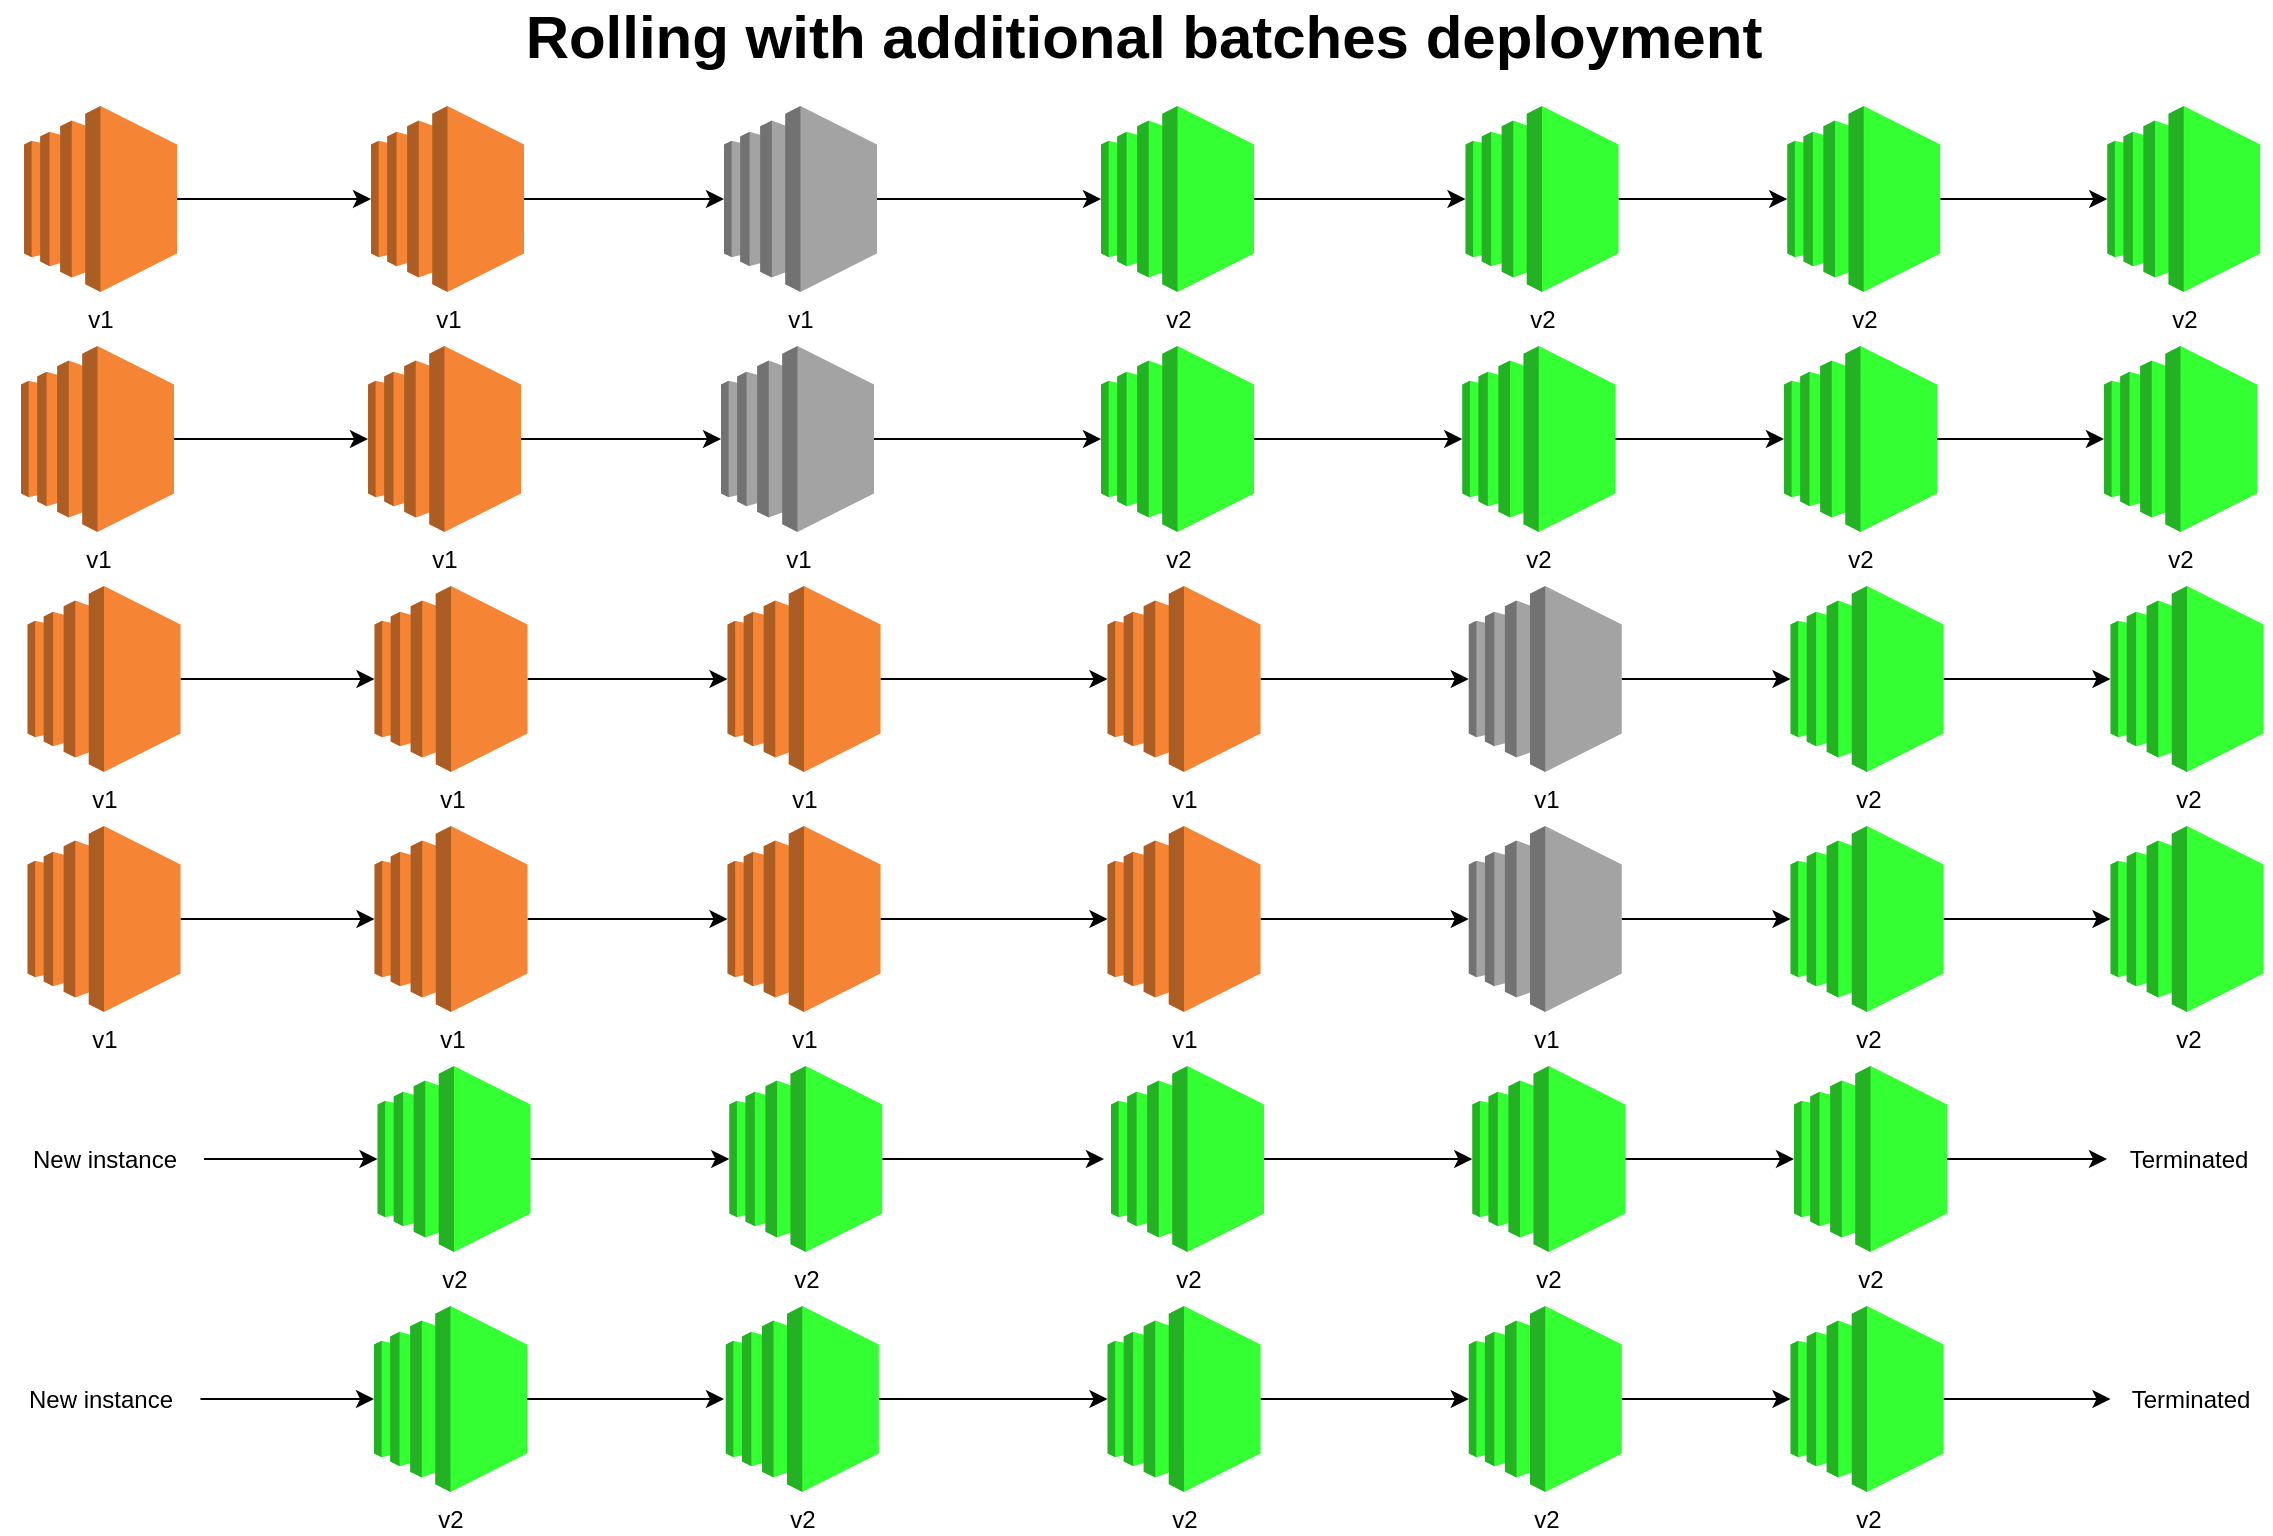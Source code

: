 <mxfile version="21.1.2" type="device">
  <diagram name="Page-1" id="Rck_diRTb7xteAQt73CQ">
    <mxGraphModel dx="2074" dy="854" grid="1" gridSize="10" guides="1" tooltips="1" connect="1" arrows="1" fold="1" page="1" pageScale="1" pageWidth="850" pageHeight="1100" math="0" shadow="0">
      <root>
        <mxCell id="0" />
        <mxCell id="1" parent="0" />
        <mxCell id="HZa0m9FP3mSwSl7YWpL0-22" style="edgeStyle=orthogonalEdgeStyle;rounded=0;orthogonalLoop=1;jettySize=auto;html=1;entryX=0;entryY=0.5;entryDx=0;entryDy=0;entryPerimeter=0;" parent="1" source="HZa0m9FP3mSwSl7YWpL0-17" target="HZa0m9FP3mSwSl7YWpL0-20" edge="1">
          <mxGeometry relative="1" as="geometry" />
        </mxCell>
        <mxCell id="HZa0m9FP3mSwSl7YWpL0-17" value="v1" style="outlineConnect=0;dashed=0;verticalLabelPosition=bottom;verticalAlign=top;align=center;html=1;shape=mxgraph.aws3.ec2;fillColor=#F58534;gradientColor=none;" parent="1" vertex="1">
          <mxGeometry x="250" y="320" width="76.5" height="93" as="geometry" />
        </mxCell>
        <mxCell id="HZa0m9FP3mSwSl7YWpL0-25" style="edgeStyle=orthogonalEdgeStyle;rounded=0;orthogonalLoop=1;jettySize=auto;html=1;" parent="1" source="HZa0m9FP3mSwSl7YWpL0-20" target="HZa0m9FP3mSwSl7YWpL0-24" edge="1">
          <mxGeometry relative="1" as="geometry" />
        </mxCell>
        <mxCell id="HZa0m9FP3mSwSl7YWpL0-20" value="v1" style="outlineConnect=0;dashed=0;verticalLabelPosition=bottom;verticalAlign=top;align=center;html=1;shape=mxgraph.aws3.ec2;fillColor=#f58534;gradientColor=none;" parent="1" vertex="1">
          <mxGeometry x="423.5" y="320" width="76.5" height="93" as="geometry" />
        </mxCell>
        <mxCell id="HZa0m9FP3mSwSl7YWpL0-56" style="edgeStyle=orthogonalEdgeStyle;rounded=0;orthogonalLoop=1;jettySize=auto;html=1;entryX=0;entryY=0.5;entryDx=0;entryDy=0;entryPerimeter=0;" parent="1" source="HZa0m9FP3mSwSl7YWpL0-24" target="HZa0m9FP3mSwSl7YWpL0-49" edge="1">
          <mxGeometry relative="1" as="geometry" />
        </mxCell>
        <mxCell id="HZa0m9FP3mSwSl7YWpL0-24" value="v1" style="outlineConnect=0;dashed=0;verticalLabelPosition=bottom;verticalAlign=top;align=center;html=1;shape=mxgraph.aws3.ec2;fillColor=#a3a3a3;gradientColor=none;" parent="1" vertex="1">
          <mxGeometry x="600" y="320" width="76.5" height="93" as="geometry" />
        </mxCell>
        <mxCell id="HZa0m9FP3mSwSl7YWpL0-28" style="edgeStyle=orthogonalEdgeStyle;rounded=0;orthogonalLoop=1;jettySize=auto;html=1;entryX=0;entryY=0.5;entryDx=0;entryDy=0;entryPerimeter=0;" parent="1" source="HZa0m9FP3mSwSl7YWpL0-29" target="HZa0m9FP3mSwSl7YWpL0-31" edge="1">
          <mxGeometry relative="1" as="geometry" />
        </mxCell>
        <mxCell id="HZa0m9FP3mSwSl7YWpL0-29" value="v1" style="outlineConnect=0;dashed=0;verticalLabelPosition=bottom;verticalAlign=top;align=center;html=1;shape=mxgraph.aws3.ec2;fillColor=#F58534;gradientColor=none;" parent="1" vertex="1">
          <mxGeometry x="248.5" y="440" width="76.5" height="93" as="geometry" />
        </mxCell>
        <mxCell id="HZa0m9FP3mSwSl7YWpL0-30" style="edgeStyle=orthogonalEdgeStyle;rounded=0;orthogonalLoop=1;jettySize=auto;html=1;" parent="1" source="HZa0m9FP3mSwSl7YWpL0-31" target="HZa0m9FP3mSwSl7YWpL0-32" edge="1">
          <mxGeometry relative="1" as="geometry" />
        </mxCell>
        <mxCell id="HZa0m9FP3mSwSl7YWpL0-31" value="v1" style="outlineConnect=0;dashed=0;verticalLabelPosition=bottom;verticalAlign=top;align=center;html=1;shape=mxgraph.aws3.ec2;fillColor=#f58534;gradientColor=none;" parent="1" vertex="1">
          <mxGeometry x="422" y="440" width="76.5" height="93" as="geometry" />
        </mxCell>
        <mxCell id="HZa0m9FP3mSwSl7YWpL0-57" style="edgeStyle=orthogonalEdgeStyle;rounded=0;orthogonalLoop=1;jettySize=auto;html=1;" parent="1" source="HZa0m9FP3mSwSl7YWpL0-32" target="HZa0m9FP3mSwSl7YWpL0-51" edge="1">
          <mxGeometry relative="1" as="geometry" />
        </mxCell>
        <mxCell id="HZa0m9FP3mSwSl7YWpL0-32" value="v1" style="outlineConnect=0;dashed=0;verticalLabelPosition=bottom;verticalAlign=top;align=center;html=1;shape=mxgraph.aws3.ec2;fillColor=#a3a3a3;gradientColor=none;" parent="1" vertex="1">
          <mxGeometry x="598.5" y="440" width="76.5" height="93" as="geometry" />
        </mxCell>
        <mxCell id="HZa0m9FP3mSwSl7YWpL0-33" style="edgeStyle=orthogonalEdgeStyle;rounded=0;orthogonalLoop=1;jettySize=auto;html=1;entryX=0;entryY=0.5;entryDx=0;entryDy=0;entryPerimeter=0;" parent="1" source="HZa0m9FP3mSwSl7YWpL0-34" target="HZa0m9FP3mSwSl7YWpL0-36" edge="1">
          <mxGeometry relative="1" as="geometry" />
        </mxCell>
        <mxCell id="HZa0m9FP3mSwSl7YWpL0-34" value="v1" style="outlineConnect=0;dashed=0;verticalLabelPosition=bottom;verticalAlign=top;align=center;html=1;shape=mxgraph.aws3.ec2;fillColor=#F58534;gradientColor=none;" parent="1" vertex="1">
          <mxGeometry x="251.75" y="560" width="76.5" height="93" as="geometry" />
        </mxCell>
        <mxCell id="HZa0m9FP3mSwSl7YWpL0-35" style="edgeStyle=orthogonalEdgeStyle;rounded=0;orthogonalLoop=1;jettySize=auto;html=1;" parent="1" source="HZa0m9FP3mSwSl7YWpL0-36" target="HZa0m9FP3mSwSl7YWpL0-37" edge="1">
          <mxGeometry relative="1" as="geometry" />
        </mxCell>
        <mxCell id="HZa0m9FP3mSwSl7YWpL0-36" value="v1" style="outlineConnect=0;dashed=0;verticalLabelPosition=bottom;verticalAlign=top;align=center;html=1;shape=mxgraph.aws3.ec2;fillColor=#f58534;gradientColor=none;" parent="1" vertex="1">
          <mxGeometry x="425.25" y="560" width="76.5" height="93" as="geometry" />
        </mxCell>
        <mxCell id="HZa0m9FP3mSwSl7YWpL0-58" style="edgeStyle=orthogonalEdgeStyle;rounded=0;orthogonalLoop=1;jettySize=auto;html=1;entryX=0;entryY=0.5;entryDx=0;entryDy=0;entryPerimeter=0;" parent="1" source="HZa0m9FP3mSwSl7YWpL0-37" target="HZa0m9FP3mSwSl7YWpL0-53" edge="1">
          <mxGeometry relative="1" as="geometry" />
        </mxCell>
        <mxCell id="HZa0m9FP3mSwSl7YWpL0-37" value="v1" style="outlineConnect=0;dashed=0;verticalLabelPosition=bottom;verticalAlign=top;align=center;html=1;shape=mxgraph.aws3.ec2;fillColor=#f58534;gradientColor=none;" parent="1" vertex="1">
          <mxGeometry x="601.75" y="560" width="76.5" height="93" as="geometry" />
        </mxCell>
        <mxCell id="HZa0m9FP3mSwSl7YWpL0-38" style="edgeStyle=orthogonalEdgeStyle;rounded=0;orthogonalLoop=1;jettySize=auto;html=1;entryX=0;entryY=0.5;entryDx=0;entryDy=0;entryPerimeter=0;" parent="1" source="HZa0m9FP3mSwSl7YWpL0-39" target="HZa0m9FP3mSwSl7YWpL0-41" edge="1">
          <mxGeometry relative="1" as="geometry" />
        </mxCell>
        <mxCell id="HZa0m9FP3mSwSl7YWpL0-39" value="v1" style="outlineConnect=0;dashed=0;verticalLabelPosition=bottom;verticalAlign=top;align=center;html=1;shape=mxgraph.aws3.ec2;fillColor=#F58534;gradientColor=none;" parent="1" vertex="1">
          <mxGeometry x="251.75" y="680" width="76.5" height="93" as="geometry" />
        </mxCell>
        <mxCell id="HZa0m9FP3mSwSl7YWpL0-40" style="edgeStyle=orthogonalEdgeStyle;rounded=0;orthogonalLoop=1;jettySize=auto;html=1;" parent="1" source="HZa0m9FP3mSwSl7YWpL0-41" target="HZa0m9FP3mSwSl7YWpL0-42" edge="1">
          <mxGeometry relative="1" as="geometry" />
        </mxCell>
        <mxCell id="HZa0m9FP3mSwSl7YWpL0-41" value="v1" style="outlineConnect=0;dashed=0;verticalLabelPosition=bottom;verticalAlign=top;align=center;html=1;shape=mxgraph.aws3.ec2;fillColor=#f58534;gradientColor=none;" parent="1" vertex="1">
          <mxGeometry x="425.25" y="680" width="76.5" height="93" as="geometry" />
        </mxCell>
        <mxCell id="HZa0m9FP3mSwSl7YWpL0-59" style="edgeStyle=orthogonalEdgeStyle;rounded=0;orthogonalLoop=1;jettySize=auto;html=1;entryX=0;entryY=0.5;entryDx=0;entryDy=0;entryPerimeter=0;" parent="1" source="HZa0m9FP3mSwSl7YWpL0-42" target="HZa0m9FP3mSwSl7YWpL0-55" edge="1">
          <mxGeometry relative="1" as="geometry" />
        </mxCell>
        <mxCell id="HZa0m9FP3mSwSl7YWpL0-42" value="v1" style="outlineConnect=0;dashed=0;verticalLabelPosition=bottom;verticalAlign=top;align=center;html=1;shape=mxgraph.aws3.ec2;fillColor=#f58534;gradientColor=none;" parent="1" vertex="1">
          <mxGeometry x="601.75" y="680" width="76.5" height="93" as="geometry" />
        </mxCell>
        <mxCell id="HZa0m9FP3mSwSl7YWpL0-43" value="Rolling with additional batches deployment" style="text;html=1;strokeColor=none;fillColor=none;align=center;verticalAlign=middle;whiteSpace=wrap;rounded=0;fontSize=30;fontStyle=1" parent="1" vertex="1">
          <mxGeometry x="248.5" y="270" width="1121.5" height="30" as="geometry" />
        </mxCell>
        <mxCell id="HZa0m9FP3mSwSl7YWpL0-67" style="edgeStyle=orthogonalEdgeStyle;rounded=0;orthogonalLoop=1;jettySize=auto;html=1;entryX=0;entryY=0.5;entryDx=0;entryDy=0;entryPerimeter=0;" parent="1" source="HZa0m9FP3mSwSl7YWpL0-49" target="HZa0m9FP3mSwSl7YWpL0-60" edge="1">
          <mxGeometry relative="1" as="geometry" />
        </mxCell>
        <mxCell id="HZa0m9FP3mSwSl7YWpL0-49" value="v2" style="outlineConnect=0;dashed=0;verticalLabelPosition=bottom;verticalAlign=top;align=center;html=1;shape=mxgraph.aws3.ec2;fillColor=#33FF33;gradientColor=none;" parent="1" vertex="1">
          <mxGeometry x="788.5" y="320" width="76.5" height="93" as="geometry" />
        </mxCell>
        <mxCell id="HZa0m9FP3mSwSl7YWpL0-66" style="edgeStyle=orthogonalEdgeStyle;rounded=0;orthogonalLoop=1;jettySize=auto;html=1;entryX=0;entryY=0.5;entryDx=0;entryDy=0;entryPerimeter=0;" parent="1" source="HZa0m9FP3mSwSl7YWpL0-51" target="HZa0m9FP3mSwSl7YWpL0-61" edge="1">
          <mxGeometry relative="1" as="geometry" />
        </mxCell>
        <mxCell id="HZa0m9FP3mSwSl7YWpL0-51" value="v2" style="outlineConnect=0;dashed=0;verticalLabelPosition=bottom;verticalAlign=top;align=center;html=1;shape=mxgraph.aws3.ec2;fillColor=#33FF33;gradientColor=none;" parent="1" vertex="1">
          <mxGeometry x="788.5" y="440" width="76.5" height="93" as="geometry" />
        </mxCell>
        <mxCell id="HZa0m9FP3mSwSl7YWpL0-65" style="edgeStyle=orthogonalEdgeStyle;rounded=0;orthogonalLoop=1;jettySize=auto;html=1;entryX=0;entryY=0.5;entryDx=0;entryDy=0;entryPerimeter=0;" parent="1" source="HZa0m9FP3mSwSl7YWpL0-53" target="HZa0m9FP3mSwSl7YWpL0-62" edge="1">
          <mxGeometry relative="1" as="geometry" />
        </mxCell>
        <mxCell id="HZa0m9FP3mSwSl7YWpL0-53" value="v1" style="outlineConnect=0;dashed=0;verticalLabelPosition=bottom;verticalAlign=top;align=center;html=1;shape=mxgraph.aws3.ec2;fillColor=#f58534;gradientColor=none;" parent="1" vertex="1">
          <mxGeometry x="791.75" y="560" width="76.5" height="93" as="geometry" />
        </mxCell>
        <mxCell id="HZa0m9FP3mSwSl7YWpL0-64" style="edgeStyle=orthogonalEdgeStyle;rounded=0;orthogonalLoop=1;jettySize=auto;html=1;entryX=0;entryY=0.5;entryDx=0;entryDy=0;entryPerimeter=0;" parent="1" source="HZa0m9FP3mSwSl7YWpL0-55" target="HZa0m9FP3mSwSl7YWpL0-63" edge="1">
          <mxGeometry relative="1" as="geometry" />
        </mxCell>
        <mxCell id="HZa0m9FP3mSwSl7YWpL0-55" value="v1" style="outlineConnect=0;dashed=0;verticalLabelPosition=bottom;verticalAlign=top;align=center;html=1;shape=mxgraph.aws3.ec2;fillColor=#f58534;gradientColor=none;" parent="1" vertex="1">
          <mxGeometry x="791.75" y="680" width="76.5" height="93" as="geometry" />
        </mxCell>
        <mxCell id="jfRhlss4ofMKmIL098yf-21" style="edgeStyle=orthogonalEdgeStyle;rounded=0;orthogonalLoop=1;jettySize=auto;html=1;entryX=0;entryY=0.5;entryDx=0;entryDy=0;entryPerimeter=0;" edge="1" parent="1" source="HZa0m9FP3mSwSl7YWpL0-60" target="jfRhlss4ofMKmIL098yf-9">
          <mxGeometry relative="1" as="geometry" />
        </mxCell>
        <mxCell id="HZa0m9FP3mSwSl7YWpL0-60" value="v2" style="outlineConnect=0;dashed=0;verticalLabelPosition=bottom;verticalAlign=top;align=center;html=1;shape=mxgraph.aws3.ec2;fillColor=#33FF33;gradientColor=none;" parent="1" vertex="1">
          <mxGeometry x="970.75" y="320" width="76.5" height="93" as="geometry" />
        </mxCell>
        <mxCell id="jfRhlss4ofMKmIL098yf-22" style="edgeStyle=orthogonalEdgeStyle;rounded=0;orthogonalLoop=1;jettySize=auto;html=1;entryX=0;entryY=0.5;entryDx=0;entryDy=0;entryPerimeter=0;" edge="1" parent="1" source="HZa0m9FP3mSwSl7YWpL0-61" target="jfRhlss4ofMKmIL098yf-10">
          <mxGeometry relative="1" as="geometry" />
        </mxCell>
        <mxCell id="HZa0m9FP3mSwSl7YWpL0-61" value="v2" style="outlineConnect=0;dashed=0;verticalLabelPosition=bottom;verticalAlign=top;align=center;html=1;shape=mxgraph.aws3.ec2;fillColor=#33FF33;gradientColor=none;" parent="1" vertex="1">
          <mxGeometry x="969.13" y="440" width="76.5" height="93" as="geometry" />
        </mxCell>
        <mxCell id="jfRhlss4ofMKmIL098yf-23" style="edgeStyle=orthogonalEdgeStyle;rounded=0;orthogonalLoop=1;jettySize=auto;html=1;entryX=0;entryY=0.5;entryDx=0;entryDy=0;entryPerimeter=0;" edge="1" parent="1" source="HZa0m9FP3mSwSl7YWpL0-62" target="jfRhlss4ofMKmIL098yf-11">
          <mxGeometry relative="1" as="geometry" />
        </mxCell>
        <mxCell id="HZa0m9FP3mSwSl7YWpL0-62" value="v1" style="outlineConnect=0;dashed=0;verticalLabelPosition=bottom;verticalAlign=top;align=center;html=1;shape=mxgraph.aws3.ec2;fillColor=#a3a3a3;gradientColor=none;" parent="1" vertex="1">
          <mxGeometry x="972.38" y="560" width="76.5" height="93" as="geometry" />
        </mxCell>
        <mxCell id="jfRhlss4ofMKmIL098yf-24" style="edgeStyle=orthogonalEdgeStyle;rounded=0;orthogonalLoop=1;jettySize=auto;html=1;entryX=0;entryY=0.5;entryDx=0;entryDy=0;entryPerimeter=0;" edge="1" parent="1" source="HZa0m9FP3mSwSl7YWpL0-63" target="jfRhlss4ofMKmIL098yf-12">
          <mxGeometry relative="1" as="geometry" />
        </mxCell>
        <mxCell id="HZa0m9FP3mSwSl7YWpL0-63" value="v1" style="outlineConnect=0;dashed=0;verticalLabelPosition=bottom;verticalAlign=top;align=center;html=1;shape=mxgraph.aws3.ec2;fillColor=#a3a3a3;gradientColor=none;" parent="1" vertex="1">
          <mxGeometry x="972.38" y="680" width="76.5" height="93" as="geometry" />
        </mxCell>
        <mxCell id="jfRhlss4ofMKmIL098yf-39" style="edgeStyle=orthogonalEdgeStyle;rounded=0;orthogonalLoop=1;jettySize=auto;html=1;entryX=0;entryY=0.5;entryDx=0;entryDy=0;entryPerimeter=0;" edge="1" parent="1" source="jfRhlss4ofMKmIL098yf-1" target="jfRhlss4ofMKmIL098yf-3">
          <mxGeometry relative="1" as="geometry" />
        </mxCell>
        <mxCell id="jfRhlss4ofMKmIL098yf-1" value="v2" style="outlineConnect=0;dashed=0;verticalLabelPosition=bottom;verticalAlign=top;align=center;html=1;shape=mxgraph.aws3.ec2;fillColor=#33FF33;gradientColor=none;" vertex="1" parent="1">
          <mxGeometry x="426.75" y="800" width="76.5" height="93" as="geometry" />
        </mxCell>
        <mxCell id="jfRhlss4ofMKmIL098yf-40" style="edgeStyle=orthogonalEdgeStyle;rounded=0;orthogonalLoop=1;jettySize=auto;html=1;" edge="1" parent="1" source="jfRhlss4ofMKmIL098yf-2">
          <mxGeometry relative="1" as="geometry">
            <mxPoint x="600" y="966.5" as="targetPoint" />
          </mxGeometry>
        </mxCell>
        <mxCell id="jfRhlss4ofMKmIL098yf-2" value="v2" style="outlineConnect=0;dashed=0;verticalLabelPosition=bottom;verticalAlign=top;align=center;html=1;shape=mxgraph.aws3.ec2;fillColor=#33ff33;gradientColor=none;" vertex="1" parent="1">
          <mxGeometry x="425" y="920" width="76.5" height="93" as="geometry" />
        </mxCell>
        <mxCell id="jfRhlss4ofMKmIL098yf-41" style="edgeStyle=orthogonalEdgeStyle;rounded=0;orthogonalLoop=1;jettySize=auto;html=1;" edge="1" parent="1" source="jfRhlss4ofMKmIL098yf-3">
          <mxGeometry relative="1" as="geometry">
            <mxPoint x="790" y="846.5" as="targetPoint" />
          </mxGeometry>
        </mxCell>
        <mxCell id="jfRhlss4ofMKmIL098yf-3" value="v2" style="outlineConnect=0;dashed=0;verticalLabelPosition=bottom;verticalAlign=top;align=center;html=1;shape=mxgraph.aws3.ec2;fillColor=#33FF33;gradientColor=none;" vertex="1" parent="1">
          <mxGeometry x="602.63" y="800" width="76.5" height="93" as="geometry" />
        </mxCell>
        <mxCell id="jfRhlss4ofMKmIL098yf-42" style="edgeStyle=orthogonalEdgeStyle;rounded=0;orthogonalLoop=1;jettySize=auto;html=1;entryX=0;entryY=0.5;entryDx=0;entryDy=0;entryPerimeter=0;" edge="1" parent="1" source="jfRhlss4ofMKmIL098yf-4" target="jfRhlss4ofMKmIL098yf-6">
          <mxGeometry relative="1" as="geometry" />
        </mxCell>
        <mxCell id="jfRhlss4ofMKmIL098yf-4" value="v2" style="outlineConnect=0;dashed=0;verticalLabelPosition=bottom;verticalAlign=top;align=center;html=1;shape=mxgraph.aws3.ec2;fillColor=#33ff33;gradientColor=none;" vertex="1" parent="1">
          <mxGeometry x="600.88" y="920" width="76.5" height="93" as="geometry" />
        </mxCell>
        <mxCell id="jfRhlss4ofMKmIL098yf-43" style="edgeStyle=orthogonalEdgeStyle;rounded=0;orthogonalLoop=1;jettySize=auto;html=1;entryX=0;entryY=0.5;entryDx=0;entryDy=0;entryPerimeter=0;" edge="1" parent="1" source="jfRhlss4ofMKmIL098yf-5" target="jfRhlss4ofMKmIL098yf-7">
          <mxGeometry relative="1" as="geometry" />
        </mxCell>
        <mxCell id="jfRhlss4ofMKmIL098yf-5" value="v2" style="outlineConnect=0;dashed=0;verticalLabelPosition=bottom;verticalAlign=top;align=center;html=1;shape=mxgraph.aws3.ec2;fillColor=#33FF33;gradientColor=none;" vertex="1" parent="1">
          <mxGeometry x="793.5" y="800" width="76.5" height="93" as="geometry" />
        </mxCell>
        <mxCell id="jfRhlss4ofMKmIL098yf-44" style="edgeStyle=orthogonalEdgeStyle;rounded=0;orthogonalLoop=1;jettySize=auto;html=1;entryX=0;entryY=0.5;entryDx=0;entryDy=0;entryPerimeter=0;" edge="1" parent="1" source="jfRhlss4ofMKmIL098yf-6" target="jfRhlss4ofMKmIL098yf-8">
          <mxGeometry relative="1" as="geometry" />
        </mxCell>
        <mxCell id="jfRhlss4ofMKmIL098yf-6" value="v2" style="outlineConnect=0;dashed=0;verticalLabelPosition=bottom;verticalAlign=top;align=center;html=1;shape=mxgraph.aws3.ec2;fillColor=#33ff33;gradientColor=none;" vertex="1" parent="1">
          <mxGeometry x="791.75" y="920" width="76.5" height="93" as="geometry" />
        </mxCell>
        <mxCell id="jfRhlss4ofMKmIL098yf-25" style="edgeStyle=orthogonalEdgeStyle;rounded=0;orthogonalLoop=1;jettySize=auto;html=1;entryX=0;entryY=0.5;entryDx=0;entryDy=0;entryPerimeter=0;" edge="1" parent="1" source="jfRhlss4ofMKmIL098yf-7" target="jfRhlss4ofMKmIL098yf-13">
          <mxGeometry relative="1" as="geometry" />
        </mxCell>
        <mxCell id="jfRhlss4ofMKmIL098yf-7" value="v2" style="outlineConnect=0;dashed=0;verticalLabelPosition=bottom;verticalAlign=top;align=center;html=1;shape=mxgraph.aws3.ec2;fillColor=#33FF33;gradientColor=none;" vertex="1" parent="1">
          <mxGeometry x="974.13" y="800" width="76.5" height="93" as="geometry" />
        </mxCell>
        <mxCell id="jfRhlss4ofMKmIL098yf-26" style="edgeStyle=orthogonalEdgeStyle;rounded=0;orthogonalLoop=1;jettySize=auto;html=1;entryX=0;entryY=0.5;entryDx=0;entryDy=0;entryPerimeter=0;" edge="1" parent="1" source="jfRhlss4ofMKmIL098yf-8" target="jfRhlss4ofMKmIL098yf-14">
          <mxGeometry relative="1" as="geometry" />
        </mxCell>
        <mxCell id="jfRhlss4ofMKmIL098yf-8" value="v2" style="outlineConnect=0;dashed=0;verticalLabelPosition=bottom;verticalAlign=top;align=center;html=1;shape=mxgraph.aws3.ec2;fillColor=#33ff33;gradientColor=none;" vertex="1" parent="1">
          <mxGeometry x="972.38" y="920" width="76.5" height="93" as="geometry" />
        </mxCell>
        <mxCell id="jfRhlss4ofMKmIL098yf-27" style="edgeStyle=orthogonalEdgeStyle;rounded=0;orthogonalLoop=1;jettySize=auto;html=1;entryX=0;entryY=0.5;entryDx=0;entryDy=0;entryPerimeter=0;" edge="1" parent="1" source="jfRhlss4ofMKmIL098yf-9" target="jfRhlss4ofMKmIL098yf-15">
          <mxGeometry relative="1" as="geometry" />
        </mxCell>
        <mxCell id="jfRhlss4ofMKmIL098yf-9" value="v2" style="outlineConnect=0;dashed=0;verticalLabelPosition=bottom;verticalAlign=top;align=center;html=1;shape=mxgraph.aws3.ec2;fillColor=#33FF33;gradientColor=none;" vertex="1" parent="1">
          <mxGeometry x="1131.62" y="320" width="76.5" height="93" as="geometry" />
        </mxCell>
        <mxCell id="jfRhlss4ofMKmIL098yf-28" style="edgeStyle=orthogonalEdgeStyle;rounded=0;orthogonalLoop=1;jettySize=auto;html=1;entryX=0;entryY=0.5;entryDx=0;entryDy=0;entryPerimeter=0;" edge="1" parent="1" source="jfRhlss4ofMKmIL098yf-10" target="jfRhlss4ofMKmIL098yf-16">
          <mxGeometry relative="1" as="geometry" />
        </mxCell>
        <mxCell id="jfRhlss4ofMKmIL098yf-10" value="v2" style="outlineConnect=0;dashed=0;verticalLabelPosition=bottom;verticalAlign=top;align=center;html=1;shape=mxgraph.aws3.ec2;fillColor=#33FF33;gradientColor=none;" vertex="1" parent="1">
          <mxGeometry x="1130" y="440" width="76.5" height="93" as="geometry" />
        </mxCell>
        <mxCell id="jfRhlss4ofMKmIL098yf-29" style="edgeStyle=orthogonalEdgeStyle;rounded=0;orthogonalLoop=1;jettySize=auto;html=1;entryX=0;entryY=0.5;entryDx=0;entryDy=0;entryPerimeter=0;" edge="1" parent="1" source="jfRhlss4ofMKmIL098yf-11" target="jfRhlss4ofMKmIL098yf-17">
          <mxGeometry relative="1" as="geometry" />
        </mxCell>
        <mxCell id="jfRhlss4ofMKmIL098yf-11" value="v2" style="outlineConnect=0;dashed=0;verticalLabelPosition=bottom;verticalAlign=top;align=center;html=1;shape=mxgraph.aws3.ec2;fillColor=#33ff33;gradientColor=none;" vertex="1" parent="1">
          <mxGeometry x="1133.25" y="560" width="76.5" height="93" as="geometry" />
        </mxCell>
        <mxCell id="jfRhlss4ofMKmIL098yf-30" style="edgeStyle=orthogonalEdgeStyle;rounded=0;orthogonalLoop=1;jettySize=auto;html=1;entryX=0;entryY=0.5;entryDx=0;entryDy=0;entryPerimeter=0;" edge="1" parent="1" source="jfRhlss4ofMKmIL098yf-12" target="jfRhlss4ofMKmIL098yf-18">
          <mxGeometry relative="1" as="geometry" />
        </mxCell>
        <mxCell id="jfRhlss4ofMKmIL098yf-12" value="v2" style="outlineConnect=0;dashed=0;verticalLabelPosition=bottom;verticalAlign=top;align=center;html=1;shape=mxgraph.aws3.ec2;fillColor=#33ff33;gradientColor=none;" vertex="1" parent="1">
          <mxGeometry x="1133.25" y="680" width="76.5" height="93" as="geometry" />
        </mxCell>
        <mxCell id="jfRhlss4ofMKmIL098yf-33" style="edgeStyle=orthogonalEdgeStyle;rounded=0;orthogonalLoop=1;jettySize=auto;html=1;" edge="1" parent="1" source="jfRhlss4ofMKmIL098yf-13" target="jfRhlss4ofMKmIL098yf-31">
          <mxGeometry relative="1" as="geometry" />
        </mxCell>
        <mxCell id="jfRhlss4ofMKmIL098yf-13" value="v2" style="outlineConnect=0;dashed=0;verticalLabelPosition=bottom;verticalAlign=top;align=center;html=1;shape=mxgraph.aws3.ec2;fillColor=#33FF33;gradientColor=none;" vertex="1" parent="1">
          <mxGeometry x="1135" y="800" width="76.5" height="93" as="geometry" />
        </mxCell>
        <mxCell id="jfRhlss4ofMKmIL098yf-34" style="edgeStyle=orthogonalEdgeStyle;rounded=0;orthogonalLoop=1;jettySize=auto;html=1;" edge="1" parent="1" source="jfRhlss4ofMKmIL098yf-14" target="jfRhlss4ofMKmIL098yf-32">
          <mxGeometry relative="1" as="geometry" />
        </mxCell>
        <mxCell id="jfRhlss4ofMKmIL098yf-14" value="v2" style="outlineConnect=0;dashed=0;verticalLabelPosition=bottom;verticalAlign=top;align=center;html=1;shape=mxgraph.aws3.ec2;fillColor=#33ff33;gradientColor=none;" vertex="1" parent="1">
          <mxGeometry x="1133.25" y="920" width="76.5" height="93" as="geometry" />
        </mxCell>
        <mxCell id="jfRhlss4ofMKmIL098yf-15" value="v2" style="outlineConnect=0;dashed=0;verticalLabelPosition=bottom;verticalAlign=top;align=center;html=1;shape=mxgraph.aws3.ec2;fillColor=#33FF33;gradientColor=none;" vertex="1" parent="1">
          <mxGeometry x="1291.62" y="320" width="76.5" height="93" as="geometry" />
        </mxCell>
        <mxCell id="jfRhlss4ofMKmIL098yf-16" value="v2" style="outlineConnect=0;dashed=0;verticalLabelPosition=bottom;verticalAlign=top;align=center;html=1;shape=mxgraph.aws3.ec2;fillColor=#33FF33;gradientColor=none;" vertex="1" parent="1">
          <mxGeometry x="1290" y="440" width="76.5" height="93" as="geometry" />
        </mxCell>
        <mxCell id="jfRhlss4ofMKmIL098yf-17" value="v2" style="outlineConnect=0;dashed=0;verticalLabelPosition=bottom;verticalAlign=top;align=center;html=1;shape=mxgraph.aws3.ec2;fillColor=#33ff33;gradientColor=none;" vertex="1" parent="1">
          <mxGeometry x="1293.25" y="560" width="76.5" height="93" as="geometry" />
        </mxCell>
        <mxCell id="jfRhlss4ofMKmIL098yf-18" value="v2" style="outlineConnect=0;dashed=0;verticalLabelPosition=bottom;verticalAlign=top;align=center;html=1;shape=mxgraph.aws3.ec2;fillColor=#33ff33;gradientColor=none;" vertex="1" parent="1">
          <mxGeometry x="1293.25" y="680" width="76.5" height="93" as="geometry" />
        </mxCell>
        <mxCell id="jfRhlss4ofMKmIL098yf-31" value="Terminated" style="text;html=1;align=center;verticalAlign=middle;resizable=0;points=[];autosize=1;strokeColor=none;fillColor=none;" vertex="1" parent="1">
          <mxGeometry x="1291.5" y="831.5" width="80" height="30" as="geometry" />
        </mxCell>
        <mxCell id="jfRhlss4ofMKmIL098yf-32" value="Terminated" style="text;html=1;align=center;verticalAlign=middle;resizable=0;points=[];autosize=1;strokeColor=none;fillColor=none;" vertex="1" parent="1">
          <mxGeometry x="1293.25" y="951.5" width="80" height="30" as="geometry" />
        </mxCell>
        <mxCell id="jfRhlss4ofMKmIL098yf-36" style="edgeStyle=orthogonalEdgeStyle;rounded=0;orthogonalLoop=1;jettySize=auto;html=1;" edge="1" parent="1" source="jfRhlss4ofMKmIL098yf-35" target="jfRhlss4ofMKmIL098yf-1">
          <mxGeometry relative="1" as="geometry" />
        </mxCell>
        <mxCell id="jfRhlss4ofMKmIL098yf-35" value="New instance" style="text;html=1;align=center;verticalAlign=middle;resizable=0;points=[];autosize=1;strokeColor=none;fillColor=none;" vertex="1" parent="1">
          <mxGeometry x="240" y="831.5" width="100" height="30" as="geometry" />
        </mxCell>
        <mxCell id="jfRhlss4ofMKmIL098yf-38" style="edgeStyle=orthogonalEdgeStyle;rounded=0;orthogonalLoop=1;jettySize=auto;html=1;entryX=0;entryY=0.5;entryDx=0;entryDy=0;entryPerimeter=0;" edge="1" parent="1" source="jfRhlss4ofMKmIL098yf-37" target="jfRhlss4ofMKmIL098yf-2">
          <mxGeometry relative="1" as="geometry" />
        </mxCell>
        <mxCell id="jfRhlss4ofMKmIL098yf-37" value="New instance" style="text;html=1;align=center;verticalAlign=middle;resizable=0;points=[];autosize=1;strokeColor=none;fillColor=none;" vertex="1" parent="1">
          <mxGeometry x="238.25" y="951.5" width="100" height="30" as="geometry" />
        </mxCell>
      </root>
    </mxGraphModel>
  </diagram>
</mxfile>
